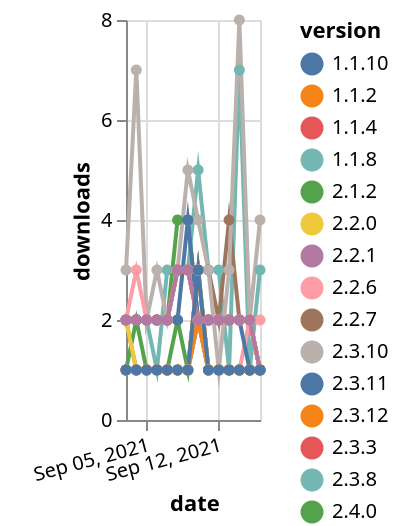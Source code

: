 {"$schema": "https://vega.github.io/schema/vega-lite/v5.json", "description": "A simple bar chart with embedded data.", "data": {"values": [{"date": "2021-09-03", "total": 577, "delta": 1, "version": "2.4.0"}, {"date": "2021-09-04", "total": 579, "delta": 2, "version": "2.4.0"}, {"date": "2021-09-05", "total": 580, "delta": 1, "version": "2.4.0"}, {"date": "2021-09-06", "total": 581, "delta": 1, "version": "2.4.0"}, {"date": "2021-09-07", "total": 582, "delta": 1, "version": "2.4.0"}, {"date": "2021-09-08", "total": 584, "delta": 2, "version": "2.4.0"}, {"date": "2021-09-09", "total": 585, "delta": 1, "version": "2.4.0"}, {"date": "2021-09-10", "total": 588, "delta": 3, "version": "2.4.0"}, {"date": "2021-09-11", "total": 589, "delta": 1, "version": "2.4.0"}, {"date": "2021-09-12", "total": 590, "delta": 1, "version": "2.4.0"}, {"date": "2021-09-13", "total": 591, "delta": 1, "version": "2.4.0"}, {"date": "2021-09-14", "total": 592, "delta": 1, "version": "2.4.0"}, {"date": "2021-09-15", "total": 593, "delta": 1, "version": "2.4.0"}, {"date": "2021-09-16", "total": 594, "delta": 1, "version": "2.4.0"}, {"date": "2021-09-03", "total": 2641, "delta": 2, "version": "1.1.8"}, {"date": "2021-09-04", "total": 2643, "delta": 2, "version": "1.1.8"}, {"date": "2021-09-05", "total": 2645, "delta": 2, "version": "1.1.8"}, {"date": "2021-09-06", "total": 2647, "delta": 2, "version": "1.1.8"}, {"date": "2021-09-07", "total": 2649, "delta": 2, "version": "1.1.8"}, {"date": "2021-09-08", "total": 2652, "delta": 3, "version": "1.1.8"}, {"date": "2021-09-09", "total": 2655, "delta": 3, "version": "1.1.8"}, {"date": "2021-09-10", "total": 2657, "delta": 2, "version": "1.1.8"}, {"date": "2021-09-11", "total": 2659, "delta": 2, "version": "1.1.8"}, {"date": "2021-09-12", "total": 2661, "delta": 2, "version": "1.1.8"}, {"date": "2021-09-13", "total": 2663, "delta": 2, "version": "1.1.8"}, {"date": "2021-09-14", "total": 2665, "delta": 2, "version": "1.1.8"}, {"date": "2021-09-15", "total": 2667, "delta": 2, "version": "1.1.8"}, {"date": "2021-09-16", "total": 2668, "delta": 1, "version": "1.1.8"}, {"date": "2021-09-03", "total": 3029, "delta": 2, "version": "2.1.2"}, {"date": "2021-09-04", "total": 3031, "delta": 2, "version": "2.1.2"}, {"date": "2021-09-05", "total": 3033, "delta": 2, "version": "2.1.2"}, {"date": "2021-09-06", "total": 3035, "delta": 2, "version": "2.1.2"}, {"date": "2021-09-07", "total": 3037, "delta": 2, "version": "2.1.2"}, {"date": "2021-09-08", "total": 3041, "delta": 4, "version": "2.1.2"}, {"date": "2021-09-09", "total": 3045, "delta": 4, "version": "2.1.2"}, {"date": "2021-09-10", "total": 3047, "delta": 2, "version": "2.1.2"}, {"date": "2021-09-11", "total": 3049, "delta": 2, "version": "2.1.2"}, {"date": "2021-09-12", "total": 3051, "delta": 2, "version": "2.1.2"}, {"date": "2021-09-13", "total": 3053, "delta": 2, "version": "2.1.2"}, {"date": "2021-09-14", "total": 3055, "delta": 2, "version": "2.1.2"}, {"date": "2021-09-15", "total": 3057, "delta": 2, "version": "2.1.2"}, {"date": "2021-09-16", "total": 3058, "delta": 1, "version": "2.1.2"}, {"date": "2021-09-03", "total": 243, "delta": 1, "version": "2.5.1"}, {"date": "2021-09-04", "total": 244, "delta": 1, "version": "2.5.1"}, {"date": "2021-09-05", "total": 245, "delta": 1, "version": "2.5.1"}, {"date": "2021-09-06", "total": 246, "delta": 1, "version": "2.5.1"}, {"date": "2021-09-07", "total": 247, "delta": 1, "version": "2.5.1"}, {"date": "2021-09-08", "total": 248, "delta": 1, "version": "2.5.1"}, {"date": "2021-09-09", "total": 249, "delta": 1, "version": "2.5.1"}, {"date": "2021-09-10", "total": 251, "delta": 2, "version": "2.5.1"}, {"date": "2021-09-11", "total": 252, "delta": 1, "version": "2.5.1"}, {"date": "2021-09-12", "total": 253, "delta": 1, "version": "2.5.1"}, {"date": "2021-09-13", "total": 254, "delta": 1, "version": "2.5.1"}, {"date": "2021-09-14", "total": 255, "delta": 1, "version": "2.5.1"}, {"date": "2021-09-15", "total": 256, "delta": 1, "version": "2.5.1"}, {"date": "2021-09-16", "total": 257, "delta": 1, "version": "2.5.1"}, {"date": "2021-09-03", "total": 77, "delta": 2, "version": "2.5.3"}, {"date": "2021-09-04", "total": 78, "delta": 1, "version": "2.5.3"}, {"date": "2021-09-05", "total": 79, "delta": 1, "version": "2.5.3"}, {"date": "2021-09-06", "total": 80, "delta": 1, "version": "2.5.3"}, {"date": "2021-09-07", "total": 81, "delta": 1, "version": "2.5.3"}, {"date": "2021-09-08", "total": 82, "delta": 1, "version": "2.5.3"}, {"date": "2021-09-09", "total": 83, "delta": 1, "version": "2.5.3"}, {"date": "2021-09-10", "total": 85, "delta": 2, "version": "2.5.3"}, {"date": "2021-09-11", "total": 86, "delta": 1, "version": "2.5.3"}, {"date": "2021-09-12", "total": 87, "delta": 1, "version": "2.5.3"}, {"date": "2021-09-13", "total": 88, "delta": 1, "version": "2.5.3"}, {"date": "2021-09-14", "total": 89, "delta": 1, "version": "2.5.3"}, {"date": "2021-09-15", "total": 90, "delta": 1, "version": "2.5.3"}, {"date": "2021-09-16", "total": 91, "delta": 1, "version": "2.5.3"}, {"date": "2021-09-03", "total": 749, "delta": 2, "version": "2.3.8"}, {"date": "2021-09-04", "total": 751, "delta": 2, "version": "2.3.8"}, {"date": "2021-09-05", "total": 753, "delta": 2, "version": "2.3.8"}, {"date": "2021-09-06", "total": 754, "delta": 1, "version": "2.3.8"}, {"date": "2021-09-07", "total": 757, "delta": 3, "version": "2.3.8"}, {"date": "2021-09-08", "total": 760, "delta": 3, "version": "2.3.8"}, {"date": "2021-09-09", "total": 763, "delta": 3, "version": "2.3.8"}, {"date": "2021-09-10", "total": 768, "delta": 5, "version": "2.3.8"}, {"date": "2021-09-11", "total": 771, "delta": 3, "version": "2.3.8"}, {"date": "2021-09-12", "total": 774, "delta": 3, "version": "2.3.8"}, {"date": "2021-09-13", "total": 775, "delta": 1, "version": "2.3.8"}, {"date": "2021-09-14", "total": 782, "delta": 7, "version": "2.3.8"}, {"date": "2021-09-15", "total": 783, "delta": 1, "version": "2.3.8"}, {"date": "2021-09-16", "total": 786, "delta": 3, "version": "2.3.8"}, {"date": "2021-09-03", "total": 728, "delta": 1, "version": "2.5.2"}, {"date": "2021-09-04", "total": 729, "delta": 1, "version": "2.5.2"}, {"date": "2021-09-05", "total": 730, "delta": 1, "version": "2.5.2"}, {"date": "2021-09-06", "total": 731, "delta": 1, "version": "2.5.2"}, {"date": "2021-09-07", "total": 732, "delta": 1, "version": "2.5.2"}, {"date": "2021-09-08", "total": 733, "delta": 1, "version": "2.5.2"}, {"date": "2021-09-09", "total": 734, "delta": 1, "version": "2.5.2"}, {"date": "2021-09-10", "total": 737, "delta": 3, "version": "2.5.2"}, {"date": "2021-09-11", "total": 738, "delta": 1, "version": "2.5.2"}, {"date": "2021-09-12", "total": 739, "delta": 1, "version": "2.5.2"}, {"date": "2021-09-13", "total": 740, "delta": 1, "version": "2.5.2"}, {"date": "2021-09-14", "total": 741, "delta": 1, "version": "2.5.2"}, {"date": "2021-09-15", "total": 743, "delta": 2, "version": "2.5.2"}, {"date": "2021-09-16", "total": 745, "delta": 2, "version": "2.5.2"}, {"date": "2021-09-03", "total": 700, "delta": 1, "version": "2.3.3"}, {"date": "2021-09-04", "total": 701, "delta": 1, "version": "2.3.3"}, {"date": "2021-09-05", "total": 702, "delta": 1, "version": "2.3.3"}, {"date": "2021-09-06", "total": 703, "delta": 1, "version": "2.3.3"}, {"date": "2021-09-07", "total": 704, "delta": 1, "version": "2.3.3"}, {"date": "2021-09-08", "total": 705, "delta": 1, "version": "2.3.3"}, {"date": "2021-09-09", "total": 706, "delta": 1, "version": "2.3.3"}, {"date": "2021-09-10", "total": 709, "delta": 3, "version": "2.3.3"}, {"date": "2021-09-11", "total": 710, "delta": 1, "version": "2.3.3"}, {"date": "2021-09-12", "total": 711, "delta": 1, "version": "2.3.3"}, {"date": "2021-09-13", "total": 712, "delta": 1, "version": "2.3.3"}, {"date": "2021-09-14", "total": 713, "delta": 1, "version": "2.3.3"}, {"date": "2021-09-15", "total": 714, "delta": 1, "version": "2.3.3"}, {"date": "2021-09-16", "total": 715, "delta": 1, "version": "2.3.3"}, {"date": "2021-09-03", "total": 2918, "delta": 2, "version": "2.2.7"}, {"date": "2021-09-04", "total": 2920, "delta": 2, "version": "2.2.7"}, {"date": "2021-09-05", "total": 2922, "delta": 2, "version": "2.2.7"}, {"date": "2021-09-06", "total": 2924, "delta": 2, "version": "2.2.7"}, {"date": "2021-09-07", "total": 2926, "delta": 2, "version": "2.2.7"}, {"date": "2021-09-08", "total": 2929, "delta": 3, "version": "2.2.7"}, {"date": "2021-09-09", "total": 2932, "delta": 3, "version": "2.2.7"}, {"date": "2021-09-10", "total": 2935, "delta": 3, "version": "2.2.7"}, {"date": "2021-09-11", "total": 2938, "delta": 3, "version": "2.2.7"}, {"date": "2021-09-12", "total": 2940, "delta": 2, "version": "2.2.7"}, {"date": "2021-09-13", "total": 2944, "delta": 4, "version": "2.2.7"}, {"date": "2021-09-14", "total": 2946, "delta": 2, "version": "2.2.7"}, {"date": "2021-09-15", "total": 2948, "delta": 2, "version": "2.2.7"}, {"date": "2021-09-16", "total": 2949, "delta": 1, "version": "2.2.7"}, {"date": "2021-09-03", "total": 247, "delta": 3, "version": "2.5.4"}, {"date": "2021-09-04", "total": 254, "delta": 7, "version": "2.5.4"}, {"date": "2021-09-05", "total": 256, "delta": 2, "version": "2.5.4"}, {"date": "2021-09-06", "total": 259, "delta": 3, "version": "2.5.4"}, {"date": "2021-09-07", "total": 261, "delta": 2, "version": "2.5.4"}, {"date": "2021-09-08", "total": 264, "delta": 3, "version": "2.5.4"}, {"date": "2021-09-09", "total": 269, "delta": 5, "version": "2.5.4"}, {"date": "2021-09-10", "total": 273, "delta": 4, "version": "2.5.4"}, {"date": "2021-09-11", "total": 276, "delta": 3, "version": "2.5.4"}, {"date": "2021-09-12", "total": 277, "delta": 1, "version": "2.5.4"}, {"date": "2021-09-13", "total": 280, "delta": 3, "version": "2.5.4"}, {"date": "2021-09-14", "total": 288, "delta": 8, "version": "2.5.4"}, {"date": "2021-09-15", "total": 290, "delta": 2, "version": "2.5.4"}, {"date": "2021-09-16", "total": 294, "delta": 4, "version": "2.5.4"}, {"date": "2021-09-03", "total": 170, "delta": 1, "version": "2.3.10"}, {"date": "2021-09-04", "total": 171, "delta": 1, "version": "2.3.10"}, {"date": "2021-09-05", "total": 172, "delta": 1, "version": "2.3.10"}, {"date": "2021-09-06", "total": 173, "delta": 1, "version": "2.3.10"}, {"date": "2021-09-07", "total": 174, "delta": 1, "version": "2.3.10"}, {"date": "2021-09-08", "total": 175, "delta": 1, "version": "2.3.10"}, {"date": "2021-09-09", "total": 176, "delta": 1, "version": "2.3.10"}, {"date": "2021-09-10", "total": 178, "delta": 2, "version": "2.3.10"}, {"date": "2021-09-11", "total": 179, "delta": 1, "version": "2.3.10"}, {"date": "2021-09-12", "total": 180, "delta": 1, "version": "2.3.10"}, {"date": "2021-09-13", "total": 181, "delta": 1, "version": "2.3.10"}, {"date": "2021-09-14", "total": 182, "delta": 1, "version": "2.3.10"}, {"date": "2021-09-15", "total": 183, "delta": 1, "version": "2.3.10"}, {"date": "2021-09-16", "total": 184, "delta": 1, "version": "2.3.10"}, {"date": "2021-09-03", "total": 2315, "delta": 2, "version": "2.2.0"}, {"date": "2021-09-04", "total": 2317, "delta": 2, "version": "2.2.0"}, {"date": "2021-09-05", "total": 2319, "delta": 2, "version": "2.2.0"}, {"date": "2021-09-06", "total": 2321, "delta": 2, "version": "2.2.0"}, {"date": "2021-09-07", "total": 2323, "delta": 2, "version": "2.2.0"}, {"date": "2021-09-08", "total": 2326, "delta": 3, "version": "2.2.0"}, {"date": "2021-09-09", "total": 2329, "delta": 3, "version": "2.2.0"}, {"date": "2021-09-10", "total": 2331, "delta": 2, "version": "2.2.0"}, {"date": "2021-09-11", "total": 2333, "delta": 2, "version": "2.2.0"}, {"date": "2021-09-12", "total": 2335, "delta": 2, "version": "2.2.0"}, {"date": "2021-09-13", "total": 2337, "delta": 2, "version": "2.2.0"}, {"date": "2021-09-14", "total": 2339, "delta": 2, "version": "2.2.0"}, {"date": "2021-09-15", "total": 2341, "delta": 2, "version": "2.2.0"}, {"date": "2021-09-16", "total": 2342, "delta": 1, "version": "2.2.0"}, {"date": "2021-09-03", "total": 2663, "delta": 2, "version": "1.1.2"}, {"date": "2021-09-04", "total": 2665, "delta": 2, "version": "1.1.2"}, {"date": "2021-09-05", "total": 2667, "delta": 2, "version": "1.1.2"}, {"date": "2021-09-06", "total": 2669, "delta": 2, "version": "1.1.2"}, {"date": "2021-09-07", "total": 2671, "delta": 2, "version": "1.1.2"}, {"date": "2021-09-08", "total": 2674, "delta": 3, "version": "1.1.2"}, {"date": "2021-09-09", "total": 2677, "delta": 3, "version": "1.1.2"}, {"date": "2021-09-10", "total": 2679, "delta": 2, "version": "1.1.2"}, {"date": "2021-09-11", "total": 2681, "delta": 2, "version": "1.1.2"}, {"date": "2021-09-12", "total": 2683, "delta": 2, "version": "1.1.2"}, {"date": "2021-09-13", "total": 2685, "delta": 2, "version": "1.1.2"}, {"date": "2021-09-14", "total": 2687, "delta": 2, "version": "1.1.2"}, {"date": "2021-09-15", "total": 2689, "delta": 2, "version": "1.1.2"}, {"date": "2021-09-16", "total": 2690, "delta": 1, "version": "1.1.2"}, {"date": "2021-09-03", "total": 240, "delta": 2, "version": "2.4.1"}, {"date": "2021-09-04", "total": 241, "delta": 1, "version": "2.4.1"}, {"date": "2021-09-05", "total": 242, "delta": 1, "version": "2.4.1"}, {"date": "2021-09-06", "total": 243, "delta": 1, "version": "2.4.1"}, {"date": "2021-09-07", "total": 244, "delta": 1, "version": "2.4.1"}, {"date": "2021-09-08", "total": 245, "delta": 1, "version": "2.4.1"}, {"date": "2021-09-09", "total": 246, "delta": 1, "version": "2.4.1"}, {"date": "2021-09-10", "total": 249, "delta": 3, "version": "2.4.1"}, {"date": "2021-09-11", "total": 250, "delta": 1, "version": "2.4.1"}, {"date": "2021-09-12", "total": 251, "delta": 1, "version": "2.4.1"}, {"date": "2021-09-13", "total": 252, "delta": 1, "version": "2.4.1"}, {"date": "2021-09-14", "total": 253, "delta": 1, "version": "2.4.1"}, {"date": "2021-09-15", "total": 254, "delta": 1, "version": "2.4.1"}, {"date": "2021-09-16", "total": 255, "delta": 1, "version": "2.4.1"}, {"date": "2021-09-03", "total": 2789, "delta": 2, "version": "1.1.4"}, {"date": "2021-09-04", "total": 2791, "delta": 2, "version": "1.1.4"}, {"date": "2021-09-05", "total": 2793, "delta": 2, "version": "1.1.4"}, {"date": "2021-09-06", "total": 2795, "delta": 2, "version": "1.1.4"}, {"date": "2021-09-07", "total": 2797, "delta": 2, "version": "1.1.4"}, {"date": "2021-09-08", "total": 2800, "delta": 3, "version": "1.1.4"}, {"date": "2021-09-09", "total": 2803, "delta": 3, "version": "1.1.4"}, {"date": "2021-09-10", "total": 2805, "delta": 2, "version": "1.1.4"}, {"date": "2021-09-11", "total": 2807, "delta": 2, "version": "1.1.4"}, {"date": "2021-09-12", "total": 2809, "delta": 2, "version": "1.1.4"}, {"date": "2021-09-13", "total": 2811, "delta": 2, "version": "1.1.4"}, {"date": "2021-09-14", "total": 2813, "delta": 2, "version": "1.1.4"}, {"date": "2021-09-15", "total": 2815, "delta": 2, "version": "1.1.4"}, {"date": "2021-09-16", "total": 2816, "delta": 1, "version": "1.1.4"}, {"date": "2021-09-03", "total": 2591, "delta": 2, "version": "1.1.10"}, {"date": "2021-09-04", "total": 2593, "delta": 2, "version": "1.1.10"}, {"date": "2021-09-05", "total": 2595, "delta": 2, "version": "1.1.10"}, {"date": "2021-09-06", "total": 2597, "delta": 2, "version": "1.1.10"}, {"date": "2021-09-07", "total": 2599, "delta": 2, "version": "1.1.10"}, {"date": "2021-09-08", "total": 2601, "delta": 2, "version": "1.1.10"}, {"date": "2021-09-09", "total": 2605, "delta": 4, "version": "1.1.10"}, {"date": "2021-09-10", "total": 2607, "delta": 2, "version": "1.1.10"}, {"date": "2021-09-11", "total": 2609, "delta": 2, "version": "1.1.10"}, {"date": "2021-09-12", "total": 2611, "delta": 2, "version": "1.1.10"}, {"date": "2021-09-13", "total": 2613, "delta": 2, "version": "1.1.10"}, {"date": "2021-09-14", "total": 2615, "delta": 2, "version": "1.1.10"}, {"date": "2021-09-15", "total": 2616, "delta": 1, "version": "1.1.10"}, {"date": "2021-09-16", "total": 2617, "delta": 1, "version": "1.1.10"}, {"date": "2021-09-03", "total": 277, "delta": 1, "version": "2.3.12"}, {"date": "2021-09-04", "total": 278, "delta": 1, "version": "2.3.12"}, {"date": "2021-09-05", "total": 279, "delta": 1, "version": "2.3.12"}, {"date": "2021-09-06", "total": 280, "delta": 1, "version": "2.3.12"}, {"date": "2021-09-07", "total": 281, "delta": 1, "version": "2.3.12"}, {"date": "2021-09-08", "total": 282, "delta": 1, "version": "2.3.12"}, {"date": "2021-09-09", "total": 283, "delta": 1, "version": "2.3.12"}, {"date": "2021-09-10", "total": 285, "delta": 2, "version": "2.3.12"}, {"date": "2021-09-11", "total": 286, "delta": 1, "version": "2.3.12"}, {"date": "2021-09-12", "total": 287, "delta": 1, "version": "2.3.12"}, {"date": "2021-09-13", "total": 288, "delta": 1, "version": "2.3.12"}, {"date": "2021-09-14", "total": 289, "delta": 1, "version": "2.3.12"}, {"date": "2021-09-15", "total": 290, "delta": 1, "version": "2.3.12"}, {"date": "2021-09-16", "total": 291, "delta": 1, "version": "2.3.12"}, {"date": "2021-09-03", "total": 3249, "delta": 2, "version": "2.2.6"}, {"date": "2021-09-04", "total": 3252, "delta": 3, "version": "2.2.6"}, {"date": "2021-09-05", "total": 3254, "delta": 2, "version": "2.2.6"}, {"date": "2021-09-06", "total": 3256, "delta": 2, "version": "2.2.6"}, {"date": "2021-09-07", "total": 3258, "delta": 2, "version": "2.2.6"}, {"date": "2021-09-08", "total": 3261, "delta": 3, "version": "2.2.6"}, {"date": "2021-09-09", "total": 3264, "delta": 3, "version": "2.2.6"}, {"date": "2021-09-10", "total": 3266, "delta": 2, "version": "2.2.6"}, {"date": "2021-09-11", "total": 3268, "delta": 2, "version": "2.2.6"}, {"date": "2021-09-12", "total": 3270, "delta": 2, "version": "2.2.6"}, {"date": "2021-09-13", "total": 3272, "delta": 2, "version": "2.2.6"}, {"date": "2021-09-14", "total": 3274, "delta": 2, "version": "2.2.6"}, {"date": "2021-09-15", "total": 3276, "delta": 2, "version": "2.2.6"}, {"date": "2021-09-16", "total": 3277, "delta": 1, "version": "2.2.6"}, {"date": "2021-09-03", "total": 2415, "delta": 2, "version": "2.2.1"}, {"date": "2021-09-04", "total": 2417, "delta": 2, "version": "2.2.1"}, {"date": "2021-09-05", "total": 2419, "delta": 2, "version": "2.2.1"}, {"date": "2021-09-06", "total": 2421, "delta": 2, "version": "2.2.1"}, {"date": "2021-09-07", "total": 2423, "delta": 2, "version": "2.2.1"}, {"date": "2021-09-08", "total": 2426, "delta": 3, "version": "2.2.1"}, {"date": "2021-09-09", "total": 2429, "delta": 3, "version": "2.2.1"}, {"date": "2021-09-10", "total": 2431, "delta": 2, "version": "2.2.1"}, {"date": "2021-09-11", "total": 2433, "delta": 2, "version": "2.2.1"}, {"date": "2021-09-12", "total": 2435, "delta": 2, "version": "2.2.1"}, {"date": "2021-09-13", "total": 2437, "delta": 2, "version": "2.2.1"}, {"date": "2021-09-14", "total": 2439, "delta": 2, "version": "2.2.1"}, {"date": "2021-09-15", "total": 2441, "delta": 2, "version": "2.2.1"}, {"date": "2021-09-16", "total": 2442, "delta": 1, "version": "2.2.1"}, {"date": "2021-09-03", "total": 394, "delta": 1, "version": "2.3.11"}, {"date": "2021-09-04", "total": 395, "delta": 1, "version": "2.3.11"}, {"date": "2021-09-05", "total": 396, "delta": 1, "version": "2.3.11"}, {"date": "2021-09-06", "total": 397, "delta": 1, "version": "2.3.11"}, {"date": "2021-09-07", "total": 398, "delta": 1, "version": "2.3.11"}, {"date": "2021-09-08", "total": 399, "delta": 1, "version": "2.3.11"}, {"date": "2021-09-09", "total": 400, "delta": 1, "version": "2.3.11"}, {"date": "2021-09-10", "total": 403, "delta": 3, "version": "2.3.11"}, {"date": "2021-09-11", "total": 404, "delta": 1, "version": "2.3.11"}, {"date": "2021-09-12", "total": 405, "delta": 1, "version": "2.3.11"}, {"date": "2021-09-13", "total": 406, "delta": 1, "version": "2.3.11"}, {"date": "2021-09-14", "total": 407, "delta": 1, "version": "2.3.11"}, {"date": "2021-09-15", "total": 408, "delta": 1, "version": "2.3.11"}, {"date": "2021-09-16", "total": 409, "delta": 1, "version": "2.3.11"}]}, "width": "container", "mark": {"type": "line", "point": {"filled": true}}, "encoding": {"x": {"field": "date", "type": "temporal", "timeUnit": "yearmonthdate", "title": "date", "axis": {"labelAngle": -15}}, "y": {"field": "delta", "type": "quantitative", "title": "downloads"}, "color": {"field": "version", "type": "nominal"}, "tooltip": {"field": "delta"}}}